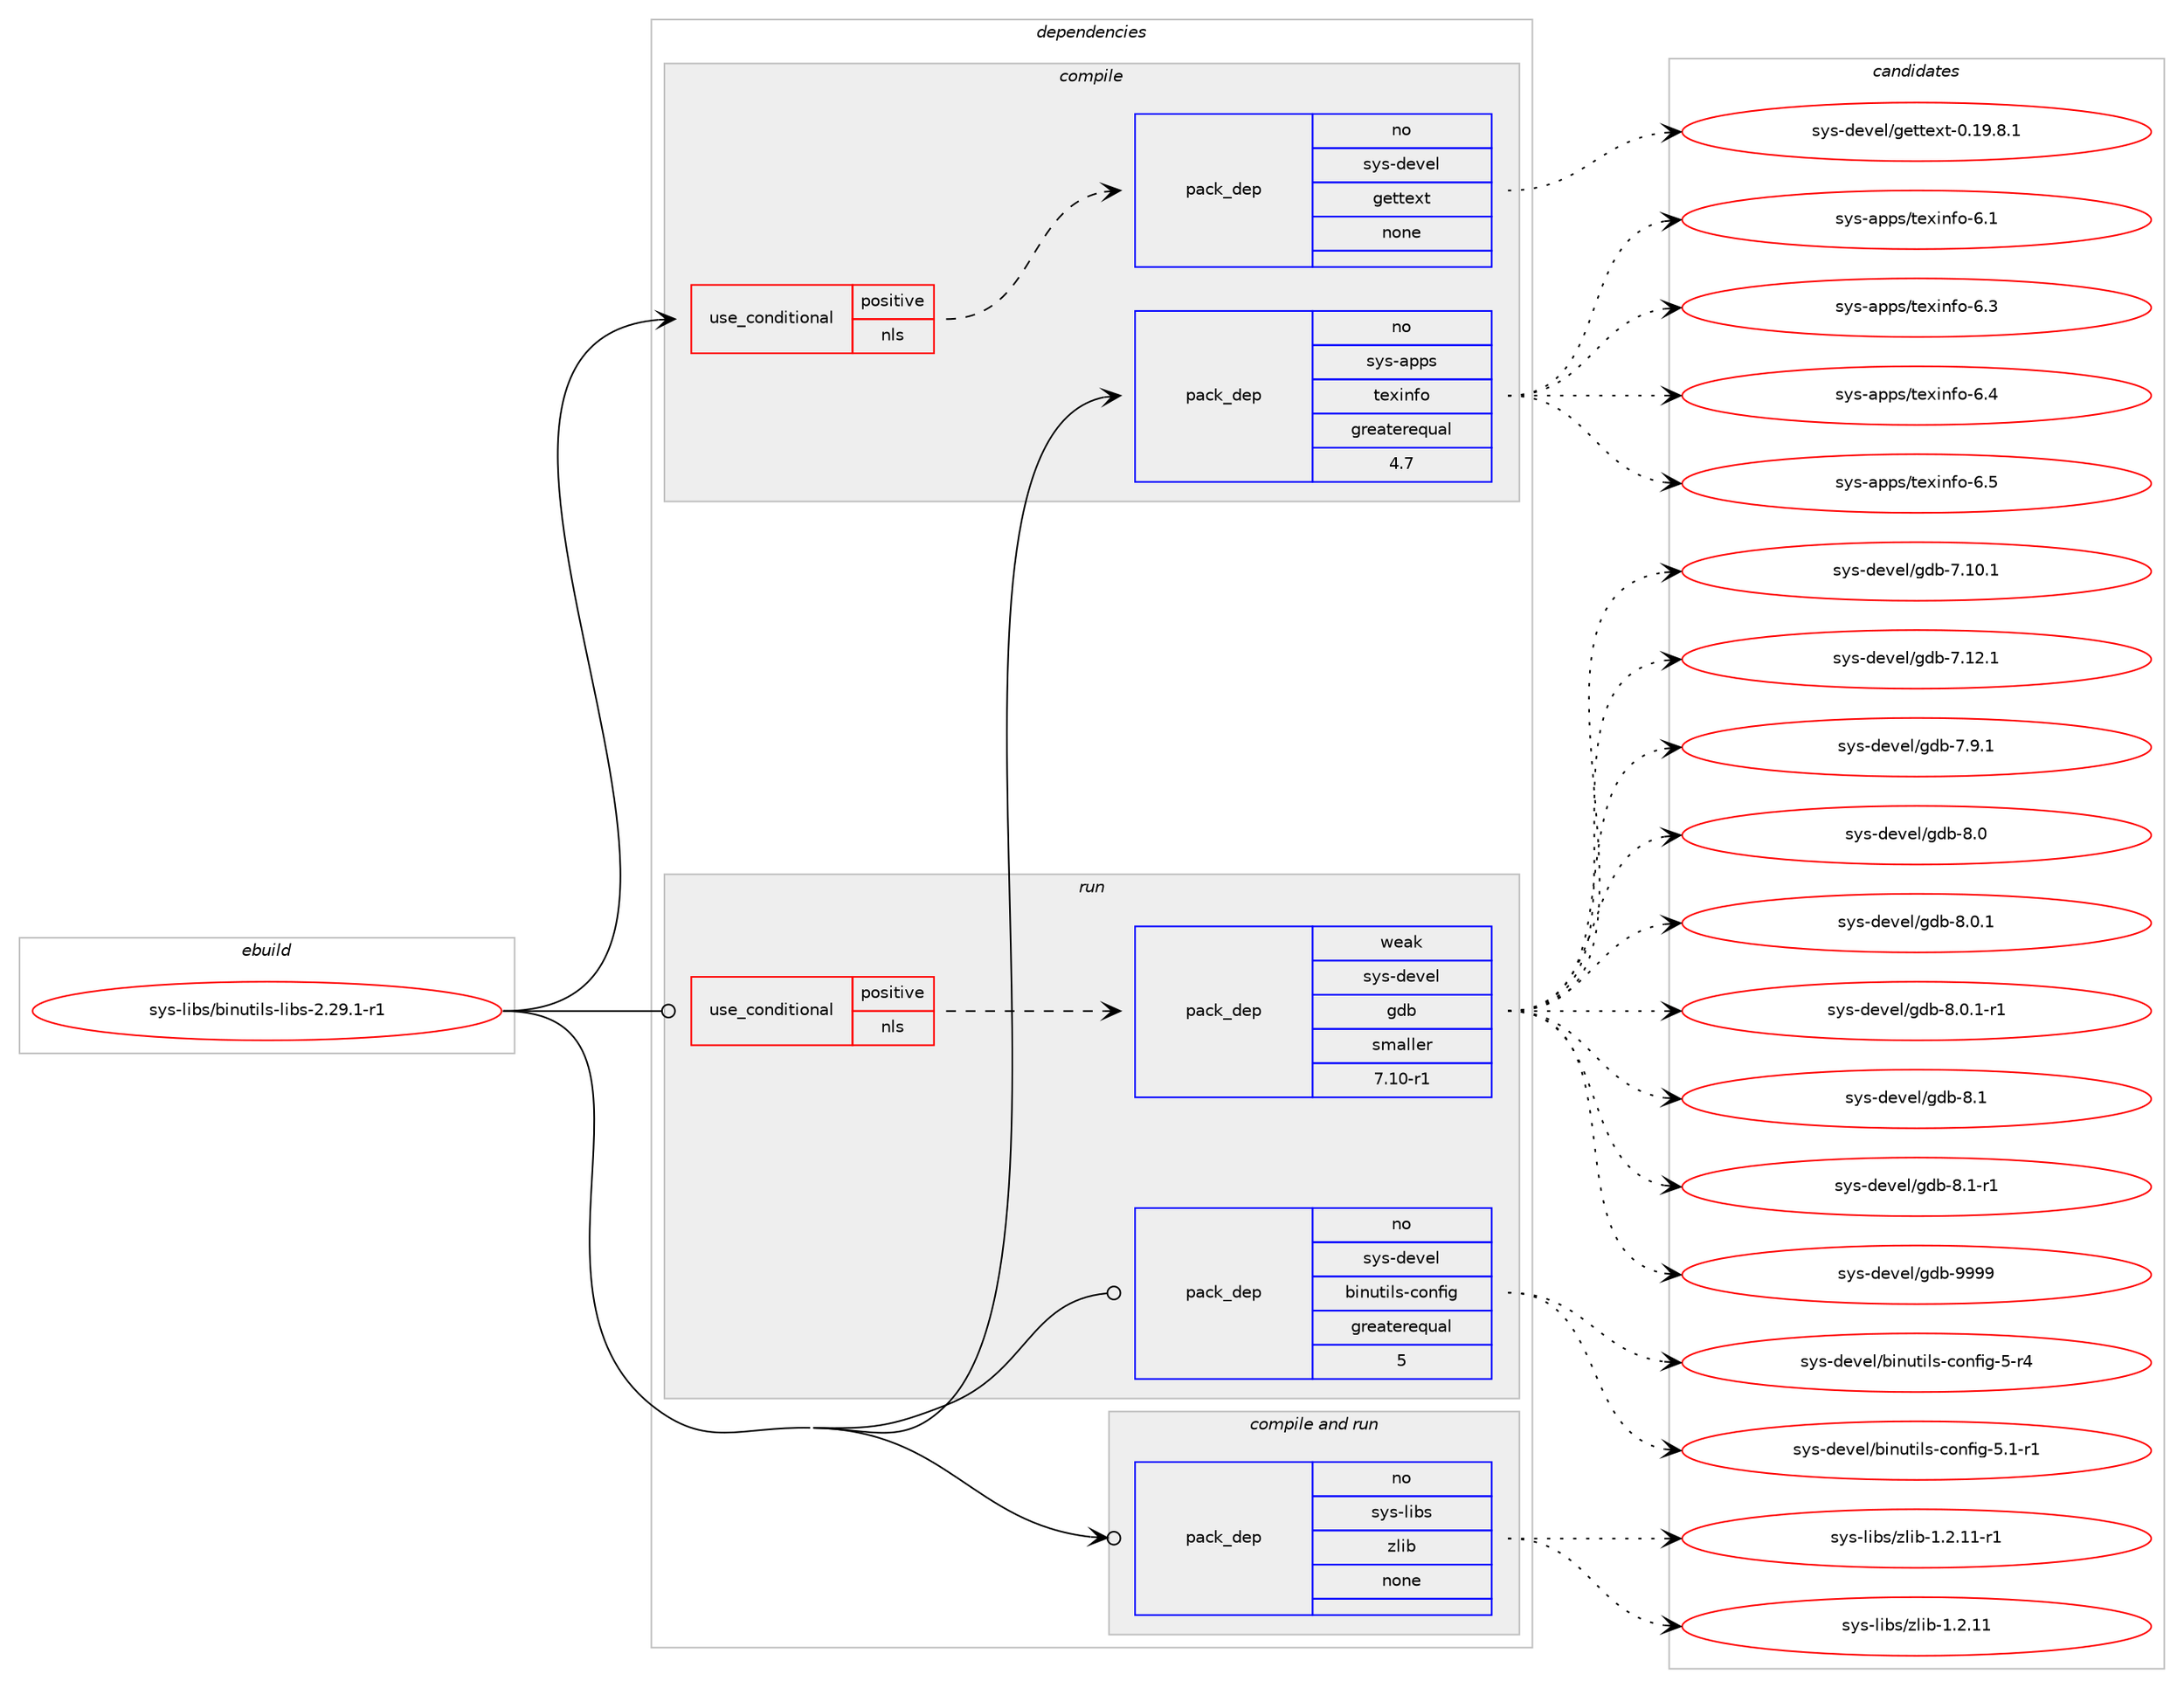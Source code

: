 digraph prolog {

# *************
# Graph options
# *************

newrank=true;
concentrate=true;
compound=true;
graph [rankdir=LR,fontname=Helvetica,fontsize=10,ranksep=1.5];#, ranksep=2.5, nodesep=0.2];
edge  [arrowhead=vee];
node  [fontname=Helvetica,fontsize=10];

# **********
# The ebuild
# **********

subgraph cluster_leftcol {
color=gray;
rank=same;
label=<<i>ebuild</i>>;
id [label="sys-libs/binutils-libs-2.29.1-r1", color=red, width=4, href="../sys-libs/binutils-libs-2.29.1-r1.svg"];
}

# ****************
# The dependencies
# ****************

subgraph cluster_midcol {
color=gray;
label=<<i>dependencies</i>>;
subgraph cluster_compile {
fillcolor="#eeeeee";
style=filled;
label=<<i>compile</i>>;
subgraph cond776 {
dependency7254 [label=<<TABLE BORDER="0" CELLBORDER="1" CELLSPACING="0" CELLPADDING="4"><TR><TD ROWSPAN="3" CELLPADDING="10">use_conditional</TD></TR><TR><TD>positive</TD></TR><TR><TD>nls</TD></TR></TABLE>>, shape=none, color=red];
subgraph pack6403 {
dependency7255 [label=<<TABLE BORDER="0" CELLBORDER="1" CELLSPACING="0" CELLPADDING="4" WIDTH="220"><TR><TD ROWSPAN="6" CELLPADDING="30">pack_dep</TD></TR><TR><TD WIDTH="110">no</TD></TR><TR><TD>sys-devel</TD></TR><TR><TD>gettext</TD></TR><TR><TD>none</TD></TR><TR><TD></TD></TR></TABLE>>, shape=none, color=blue];
}
dependency7254:e -> dependency7255:w [weight=20,style="dashed",arrowhead="vee"];
}
id:e -> dependency7254:w [weight=20,style="solid",arrowhead="vee"];
subgraph pack6404 {
dependency7256 [label=<<TABLE BORDER="0" CELLBORDER="1" CELLSPACING="0" CELLPADDING="4" WIDTH="220"><TR><TD ROWSPAN="6" CELLPADDING="30">pack_dep</TD></TR><TR><TD WIDTH="110">no</TD></TR><TR><TD>sys-apps</TD></TR><TR><TD>texinfo</TD></TR><TR><TD>greaterequal</TD></TR><TR><TD>4.7</TD></TR></TABLE>>, shape=none, color=blue];
}
id:e -> dependency7256:w [weight=20,style="solid",arrowhead="vee"];
}
subgraph cluster_compileandrun {
fillcolor="#eeeeee";
style=filled;
label=<<i>compile and run</i>>;
subgraph pack6405 {
dependency7257 [label=<<TABLE BORDER="0" CELLBORDER="1" CELLSPACING="0" CELLPADDING="4" WIDTH="220"><TR><TD ROWSPAN="6" CELLPADDING="30">pack_dep</TD></TR><TR><TD WIDTH="110">no</TD></TR><TR><TD>sys-libs</TD></TR><TR><TD>zlib</TD></TR><TR><TD>none</TD></TR><TR><TD></TD></TR></TABLE>>, shape=none, color=blue];
}
id:e -> dependency7257:w [weight=20,style="solid",arrowhead="odotvee"];
}
subgraph cluster_run {
fillcolor="#eeeeee";
style=filled;
label=<<i>run</i>>;
subgraph cond777 {
dependency7258 [label=<<TABLE BORDER="0" CELLBORDER="1" CELLSPACING="0" CELLPADDING="4"><TR><TD ROWSPAN="3" CELLPADDING="10">use_conditional</TD></TR><TR><TD>positive</TD></TR><TR><TD>nls</TD></TR></TABLE>>, shape=none, color=red];
subgraph pack6406 {
dependency7259 [label=<<TABLE BORDER="0" CELLBORDER="1" CELLSPACING="0" CELLPADDING="4" WIDTH="220"><TR><TD ROWSPAN="6" CELLPADDING="30">pack_dep</TD></TR><TR><TD WIDTH="110">weak</TD></TR><TR><TD>sys-devel</TD></TR><TR><TD>gdb</TD></TR><TR><TD>smaller</TD></TR><TR><TD>7.10-r1</TD></TR></TABLE>>, shape=none, color=blue];
}
dependency7258:e -> dependency7259:w [weight=20,style="dashed",arrowhead="vee"];
}
id:e -> dependency7258:w [weight=20,style="solid",arrowhead="odot"];
subgraph pack6407 {
dependency7260 [label=<<TABLE BORDER="0" CELLBORDER="1" CELLSPACING="0" CELLPADDING="4" WIDTH="220"><TR><TD ROWSPAN="6" CELLPADDING="30">pack_dep</TD></TR><TR><TD WIDTH="110">no</TD></TR><TR><TD>sys-devel</TD></TR><TR><TD>binutils-config</TD></TR><TR><TD>greaterequal</TD></TR><TR><TD>5</TD></TR></TABLE>>, shape=none, color=blue];
}
id:e -> dependency7260:w [weight=20,style="solid",arrowhead="odot"];
}
}

# **************
# The candidates
# **************

subgraph cluster_choices {
rank=same;
color=gray;
label=<<i>candidates</i>>;

subgraph choice6403 {
color=black;
nodesep=1;
choice1151211154510010111810110847103101116116101120116454846495746564649 [label="sys-devel/gettext-0.19.8.1", color=red, width=4,href="../sys-devel/gettext-0.19.8.1.svg"];
dependency7255:e -> choice1151211154510010111810110847103101116116101120116454846495746564649:w [style=dotted,weight="100"];
}
subgraph choice6404 {
color=black;
nodesep=1;
choice11512111545971121121154711610112010511010211145544649 [label="sys-apps/texinfo-6.1", color=red, width=4,href="../sys-apps/texinfo-6.1.svg"];
choice11512111545971121121154711610112010511010211145544651 [label="sys-apps/texinfo-6.3", color=red, width=4,href="../sys-apps/texinfo-6.3.svg"];
choice11512111545971121121154711610112010511010211145544652 [label="sys-apps/texinfo-6.4", color=red, width=4,href="../sys-apps/texinfo-6.4.svg"];
choice11512111545971121121154711610112010511010211145544653 [label="sys-apps/texinfo-6.5", color=red, width=4,href="../sys-apps/texinfo-6.5.svg"];
dependency7256:e -> choice11512111545971121121154711610112010511010211145544649:w [style=dotted,weight="100"];
dependency7256:e -> choice11512111545971121121154711610112010511010211145544651:w [style=dotted,weight="100"];
dependency7256:e -> choice11512111545971121121154711610112010511010211145544652:w [style=dotted,weight="100"];
dependency7256:e -> choice11512111545971121121154711610112010511010211145544653:w [style=dotted,weight="100"];
}
subgraph choice6405 {
color=black;
nodesep=1;
choice1151211154510810598115471221081059845494650464949 [label="sys-libs/zlib-1.2.11", color=red, width=4,href="../sys-libs/zlib-1.2.11.svg"];
choice11512111545108105981154712210810598454946504649494511449 [label="sys-libs/zlib-1.2.11-r1", color=red, width=4,href="../sys-libs/zlib-1.2.11-r1.svg"];
dependency7257:e -> choice1151211154510810598115471221081059845494650464949:w [style=dotted,weight="100"];
dependency7257:e -> choice11512111545108105981154712210810598454946504649494511449:w [style=dotted,weight="100"];
}
subgraph choice6406 {
color=black;
nodesep=1;
choice11512111545100101118101108471031009845554649484649 [label="sys-devel/gdb-7.10.1", color=red, width=4,href="../sys-devel/gdb-7.10.1.svg"];
choice11512111545100101118101108471031009845554649504649 [label="sys-devel/gdb-7.12.1", color=red, width=4,href="../sys-devel/gdb-7.12.1.svg"];
choice115121115451001011181011084710310098455546574649 [label="sys-devel/gdb-7.9.1", color=red, width=4,href="../sys-devel/gdb-7.9.1.svg"];
choice11512111545100101118101108471031009845564648 [label="sys-devel/gdb-8.0", color=red, width=4,href="../sys-devel/gdb-8.0.svg"];
choice115121115451001011181011084710310098455646484649 [label="sys-devel/gdb-8.0.1", color=red, width=4,href="../sys-devel/gdb-8.0.1.svg"];
choice1151211154510010111810110847103100984556464846494511449 [label="sys-devel/gdb-8.0.1-r1", color=red, width=4,href="../sys-devel/gdb-8.0.1-r1.svg"];
choice11512111545100101118101108471031009845564649 [label="sys-devel/gdb-8.1", color=red, width=4,href="../sys-devel/gdb-8.1.svg"];
choice115121115451001011181011084710310098455646494511449 [label="sys-devel/gdb-8.1-r1", color=red, width=4,href="../sys-devel/gdb-8.1-r1.svg"];
choice1151211154510010111810110847103100984557575757 [label="sys-devel/gdb-9999", color=red, width=4,href="../sys-devel/gdb-9999.svg"];
dependency7259:e -> choice11512111545100101118101108471031009845554649484649:w [style=dotted,weight="100"];
dependency7259:e -> choice11512111545100101118101108471031009845554649504649:w [style=dotted,weight="100"];
dependency7259:e -> choice115121115451001011181011084710310098455546574649:w [style=dotted,weight="100"];
dependency7259:e -> choice11512111545100101118101108471031009845564648:w [style=dotted,weight="100"];
dependency7259:e -> choice115121115451001011181011084710310098455646484649:w [style=dotted,weight="100"];
dependency7259:e -> choice1151211154510010111810110847103100984556464846494511449:w [style=dotted,weight="100"];
dependency7259:e -> choice11512111545100101118101108471031009845564649:w [style=dotted,weight="100"];
dependency7259:e -> choice115121115451001011181011084710310098455646494511449:w [style=dotted,weight="100"];
dependency7259:e -> choice1151211154510010111810110847103100984557575757:w [style=dotted,weight="100"];
}
subgraph choice6407 {
color=black;
nodesep=1;
choice115121115451001011181011084798105110117116105108115459911111010210510345534511452 [label="sys-devel/binutils-config-5-r4", color=red, width=4,href="../sys-devel/binutils-config-5-r4.svg"];
choice1151211154510010111810110847981051101171161051081154599111110102105103455346494511449 [label="sys-devel/binutils-config-5.1-r1", color=red, width=4,href="../sys-devel/binutils-config-5.1-r1.svg"];
dependency7260:e -> choice115121115451001011181011084798105110117116105108115459911111010210510345534511452:w [style=dotted,weight="100"];
dependency7260:e -> choice1151211154510010111810110847981051101171161051081154599111110102105103455346494511449:w [style=dotted,weight="100"];
}
}

}
